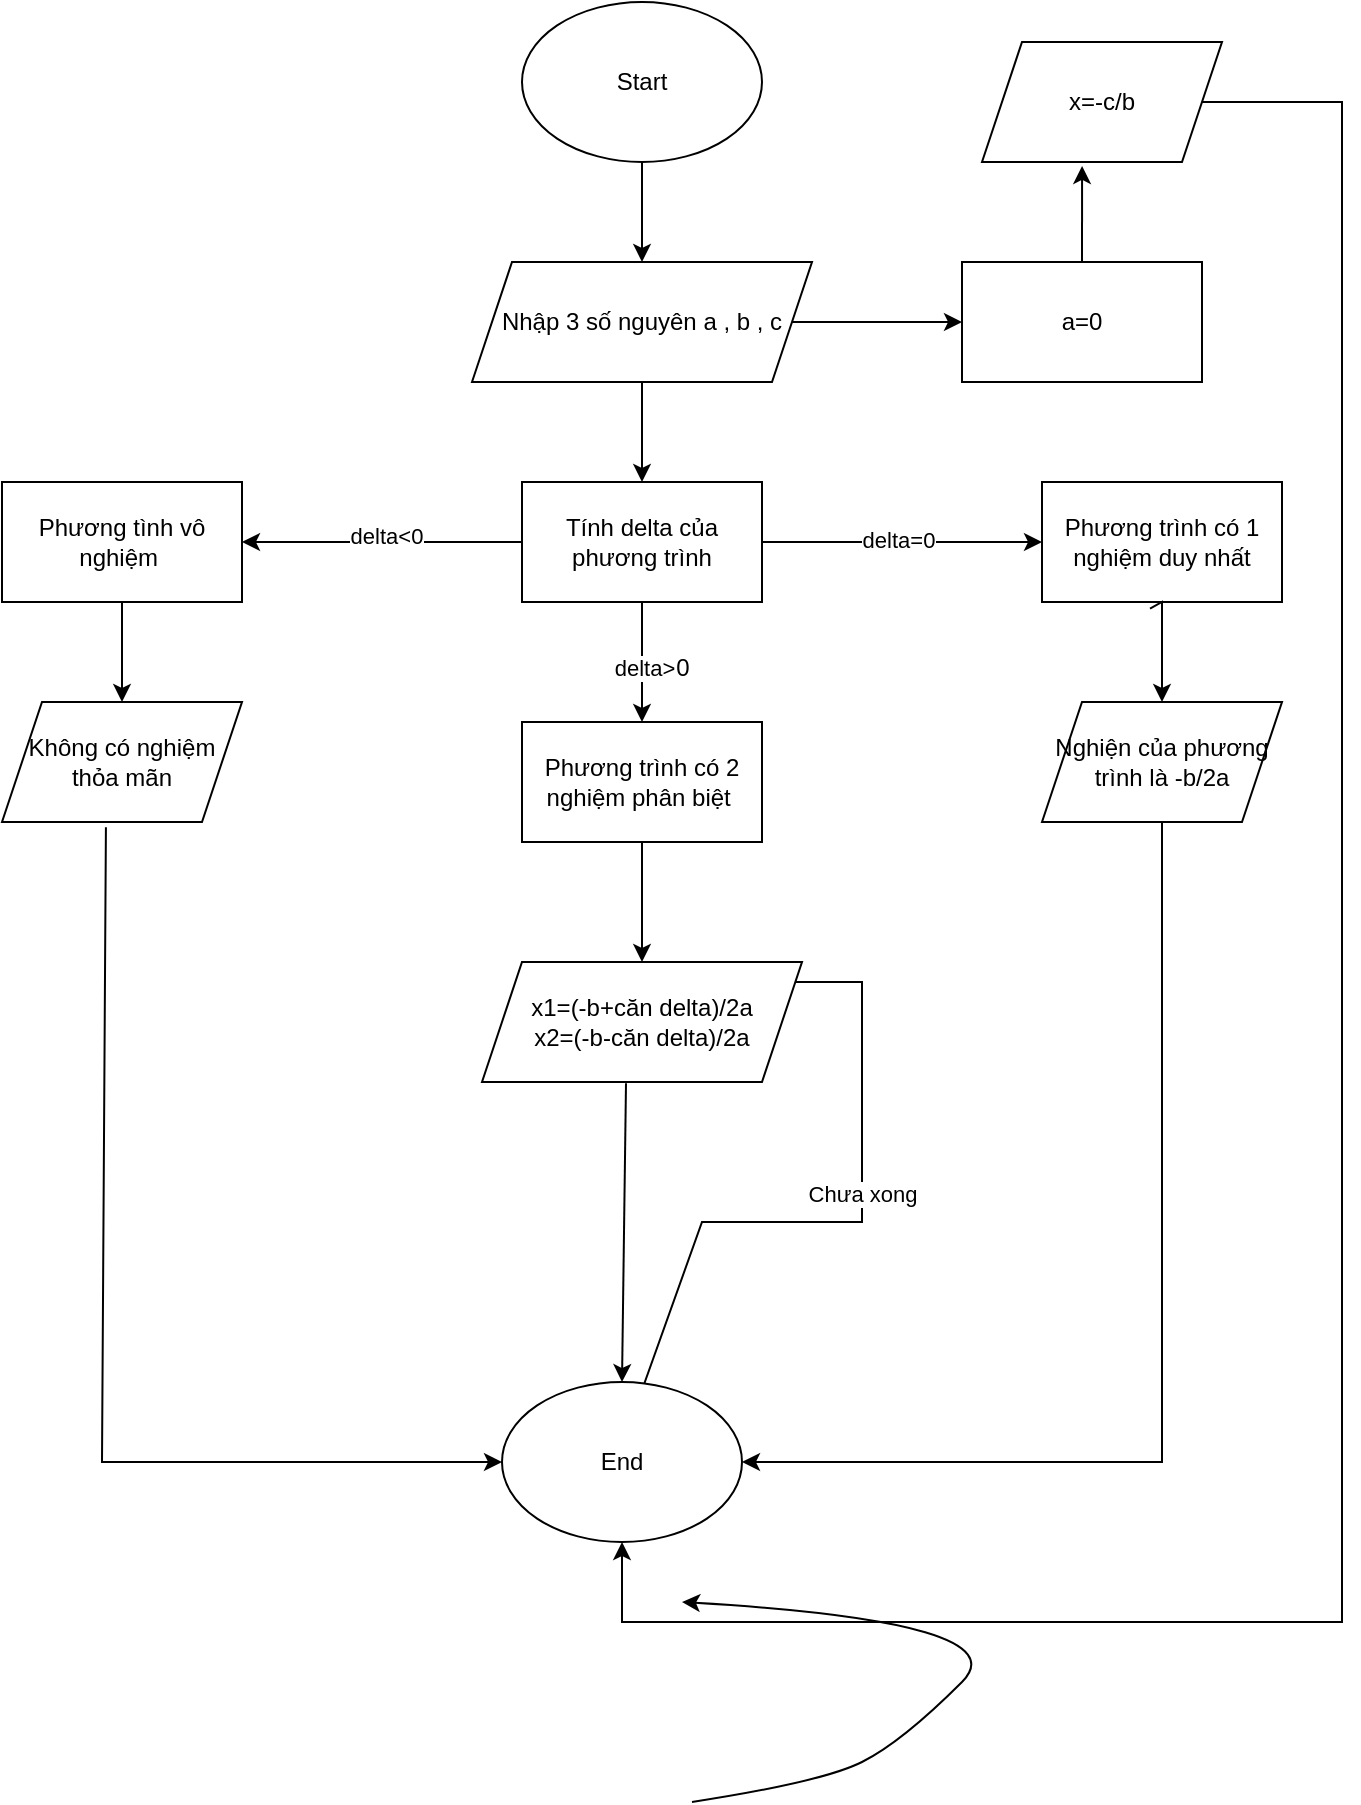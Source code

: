 <mxfile version="28.2.3">
  <diagram name="Trang-1" id="tx0tOLe0ebeHfLNTeAjb">
    <mxGraphModel dx="786" dy="451" grid="1" gridSize="10" guides="1" tooltips="1" connect="1" arrows="1" fold="1" page="1" pageScale="1" pageWidth="827" pageHeight="1169" math="0" shadow="0">
      <root>
        <mxCell id="0" />
        <mxCell id="1" parent="0" />
        <mxCell id="dcd22xgBDRz-Wt_h7stV-18" value="" style="curved=1;endArrow=classic;html=1;rounded=0;entryX=1;entryY=0.5;entryDx=0;entryDy=0;exitX=1;exitY=0.5;exitDx=0;exitDy=0;" edge="1" parent="1" source="dcd22xgBDRz-Wt_h7stV-16">
          <mxGeometry width="50" height="50" relative="1" as="geometry">
            <mxPoint x="475" y="930" as="sourcePoint" />
            <mxPoint x="470" y="830" as="targetPoint" />
            <Array as="points">
              <mxPoint x="540" y="920" />
              <mxPoint x="580" y="900" />
              <mxPoint x="640" y="840" />
            </Array>
          </mxGeometry>
        </mxCell>
        <mxCell id="dcd22xgBDRz-Wt_h7stV-103" value="" style="endArrow=classic;html=1;rounded=0;exitX=1;exitY=0.5;exitDx=0;exitDy=0;entryX=1;entryY=0.5;entryDx=0;entryDy=0;" edge="1" parent="1" source="dcd22xgBDRz-Wt_h7stV-91">
          <mxGeometry width="50" height="50" relative="1" as="geometry">
            <mxPoint x="430" y="780" as="sourcePoint" />
            <mxPoint x="414" y="520" as="targetPoint" />
            <Array as="points">
              <mxPoint x="480" y="640" />
              <mxPoint x="560" y="640" />
              <mxPoint x="560" y="520" />
            </Array>
          </mxGeometry>
        </mxCell>
        <mxCell id="dcd22xgBDRz-Wt_h7stV-104" value="Chưa xong" style="edgeLabel;html=1;align=center;verticalAlign=middle;resizable=0;points=[];" vertex="1" connectable="0" parent="dcd22xgBDRz-Wt_h7stV-103">
          <mxGeometry x="-0.019" relative="1" as="geometry">
            <mxPoint as="offset" />
          </mxGeometry>
        </mxCell>
        <mxCell id="dcd22xgBDRz-Wt_h7stV-164" value="Start" style="ellipse;whiteSpace=wrap;html=1;" vertex="1" parent="1">
          <mxGeometry x="390" y="30" width="120" height="80" as="geometry" />
        </mxCell>
        <mxCell id="dcd22xgBDRz-Wt_h7stV-165" value="End" style="ellipse;whiteSpace=wrap;html=1;" vertex="1" parent="1">
          <mxGeometry x="380" y="720" width="120" height="80" as="geometry" />
        </mxCell>
        <mxCell id="dcd22xgBDRz-Wt_h7stV-166" value="Nhập 3 số nguyên a , b , c" style="shape=parallelogram;perimeter=parallelogramPerimeter;whiteSpace=wrap;html=1;fixedSize=1;" vertex="1" parent="1">
          <mxGeometry x="365" y="160" width="170" height="60" as="geometry" />
        </mxCell>
        <mxCell id="dcd22xgBDRz-Wt_h7stV-167" value="Tính delta của phương trình" style="rounded=0;whiteSpace=wrap;html=1;" vertex="1" parent="1">
          <mxGeometry x="390" y="270" width="120" height="60" as="geometry" />
        </mxCell>
        <mxCell id="dcd22xgBDRz-Wt_h7stV-169" value="Phương tình vô nghiệm&amp;nbsp;" style="rounded=0;whiteSpace=wrap;html=1;" vertex="1" parent="1">
          <mxGeometry x="130" y="270" width="120" height="60" as="geometry" />
        </mxCell>
        <mxCell id="dcd22xgBDRz-Wt_h7stV-170" value="Phương trình có 1 nghiệm duy nhất" style="rounded=0;whiteSpace=wrap;html=1;" vertex="1" parent="1">
          <mxGeometry x="650" y="270" width="120" height="60" as="geometry" />
        </mxCell>
        <mxCell id="dcd22xgBDRz-Wt_h7stV-171" value="Phương trình có 2 nghiệm phân biệt&amp;nbsp;" style="rounded=0;whiteSpace=wrap;html=1;" vertex="1" parent="1">
          <mxGeometry x="390" y="390" width="120" height="60" as="geometry" />
        </mxCell>
        <mxCell id="dcd22xgBDRz-Wt_h7stV-173" value="Không có nghiệm thỏa mãn" style="shape=parallelogram;perimeter=parallelogramPerimeter;whiteSpace=wrap;html=1;fixedSize=1;" vertex="1" parent="1">
          <mxGeometry x="130" y="380" width="120" height="60" as="geometry" />
        </mxCell>
        <mxCell id="dcd22xgBDRz-Wt_h7stV-174" value="Nghiện của phương trình là -b/2a" style="shape=parallelogram;perimeter=parallelogramPerimeter;whiteSpace=wrap;html=1;fixedSize=1;" vertex="1" parent="1">
          <mxGeometry x="650" y="380" width="120" height="60" as="geometry" />
        </mxCell>
        <mxCell id="dcd22xgBDRz-Wt_h7stV-175" value="&lt;span class=&quot;base&quot;&gt;&lt;span class=&quot;mord&quot;&gt;&lt;span class=&quot;mord mathnormal&quot;&gt;x&lt;/span&gt;&lt;span class=&quot;msupsub&quot;&gt;&lt;span class=&quot;vlist-t vlist-t2&quot;&gt;&lt;span class=&quot;vlist-r&quot;&gt;&lt;span class=&quot;vlist&quot;&gt;&lt;span class=&quot;pstrut&quot;&gt;&lt;/span&gt;&lt;span class=&quot;sizing reset-size6 size3 mtight&quot;&gt;&lt;span class=&quot;mord mtight&quot;&gt;1&lt;/span&gt;&lt;/span&gt;&lt;/span&gt;&lt;span class=&quot;vlist-s&quot;&gt;​&lt;/span&gt;&lt;/span&gt;&lt;span class=&quot;vlist-r&quot;&gt;&lt;span class=&quot;vlist&quot;&gt;&lt;/span&gt;&lt;/span&gt;&lt;/span&gt;&lt;/span&gt;&lt;/span&gt;&lt;span class=&quot;mspace&quot;&gt;&lt;/span&gt;&lt;span class=&quot;mrel&quot;&gt;=&lt;/span&gt;&lt;/span&gt;&lt;span class=&quot;base&quot;&gt;&lt;span class=&quot;mord&quot;&gt;&lt;span class=&quot;mfrac&quot;&gt;&lt;span class=&quot;vlist-t vlist-t2&quot;&gt;&lt;span class=&quot;vlist-r&quot;&gt;&lt;span class=&quot;vlist&quot;&gt;&lt;span class=&quot;mord&quot;&gt;&lt;span class=&quot;mord sqrt&quot;&gt;&lt;span class=&quot;vlist-t vlist-t2&quot;&gt;&lt;span class=&quot;vlist-r&quot;&gt;&lt;span class=&quot;vlist-s&quot;&gt;​&lt;/span&gt;&lt;/span&gt;&lt;span class=&quot;vlist-r&quot;&gt;&lt;span class=&quot;vlist&quot;&gt;&lt;/span&gt;&lt;/span&gt;&lt;/span&gt;&lt;/span&gt;&lt;/span&gt;&lt;/span&gt;&lt;span class=&quot;vlist-s&quot;&gt;​(-b+căn delta)/2a&lt;/span&gt;&lt;/span&gt;&lt;/span&gt;&lt;/span&gt;&lt;/span&gt;&lt;/span&gt;&lt;div&gt;&lt;span class=&quot;base&quot;&gt;&lt;span class=&quot;mord&quot;&gt;&lt;span class=&quot;mfrac&quot;&gt;&lt;span class=&quot;vlist-t vlist-t2&quot;&gt;&lt;span class=&quot;vlist-r&quot;&gt;&lt;span class=&quot;vlist&quot;&gt;&lt;span class=&quot;mord&quot;&gt;&lt;span class=&quot;mord sqrt&quot;&gt;&lt;span class=&quot;vlist-t vlist-t2&quot;&gt;&lt;span class=&quot;vlist-r&quot;&gt;&lt;span class=&quot;vlist-s&quot;&gt;x2=(-b-căn delta)/2a​&lt;/span&gt;&lt;/span&gt;&lt;span class=&quot;vlist-r&quot;&gt;&lt;span class=&quot;vlist&quot;&gt;&lt;/span&gt;&lt;/span&gt;&lt;/span&gt;&lt;/span&gt;&lt;/span&gt;&lt;/span&gt;&lt;span class=&quot;vlist-s&quot;&gt;​&lt;/span&gt;&lt;/span&gt;&lt;span class=&quot;vlist-r&quot;&gt;&lt;span class=&quot;vlist&quot;&gt;&lt;/span&gt;&lt;/span&gt;&lt;/span&gt;&lt;/span&gt;&lt;/span&gt;&lt;/span&gt;&lt;/div&gt;" style="shape=parallelogram;perimeter=parallelogramPerimeter;whiteSpace=wrap;html=1;fixedSize=1;" vertex="1" parent="1">
          <mxGeometry x="370" y="510" width="160" height="60" as="geometry" />
        </mxCell>
        <mxCell id="dcd22xgBDRz-Wt_h7stV-176" value="" style="endArrow=classic;html=1;rounded=0;exitX=0.5;exitY=1;exitDx=0;exitDy=0;" edge="1" parent="1" source="dcd22xgBDRz-Wt_h7stV-164" target="dcd22xgBDRz-Wt_h7stV-166">
          <mxGeometry width="50" height="50" relative="1" as="geometry">
            <mxPoint x="570" y="120" as="sourcePoint" />
            <mxPoint x="620" y="70" as="targetPoint" />
          </mxGeometry>
        </mxCell>
        <mxCell id="dcd22xgBDRz-Wt_h7stV-177" value="" style="endArrow=classic;html=1;rounded=0;exitX=0.5;exitY=1;exitDx=0;exitDy=0;" edge="1" parent="1" source="dcd22xgBDRz-Wt_h7stV-166" target="dcd22xgBDRz-Wt_h7stV-167">
          <mxGeometry width="50" height="50" relative="1" as="geometry">
            <mxPoint x="640" y="220" as="sourcePoint" />
            <mxPoint x="690" y="170" as="targetPoint" />
          </mxGeometry>
        </mxCell>
        <mxCell id="dcd22xgBDRz-Wt_h7stV-178" value="" style="endArrow=classic;html=1;rounded=0;entryX=0;entryY=0.5;entryDx=0;entryDy=0;" edge="1" parent="1" target="dcd22xgBDRz-Wt_h7stV-170">
          <mxGeometry width="50" height="50" relative="1" as="geometry">
            <mxPoint x="510" y="300" as="sourcePoint" />
            <mxPoint x="560" y="250" as="targetPoint" />
          </mxGeometry>
        </mxCell>
        <mxCell id="dcd22xgBDRz-Wt_h7stV-180" value="delta=0" style="edgeLabel;html=1;align=center;verticalAlign=middle;resizable=0;points=[];" vertex="1" connectable="0" parent="dcd22xgBDRz-Wt_h7stV-178">
          <mxGeometry x="-0.038" y="1" relative="1" as="geometry">
            <mxPoint as="offset" />
          </mxGeometry>
        </mxCell>
        <mxCell id="dcd22xgBDRz-Wt_h7stV-179" value="" style="endArrow=classic;html=1;rounded=0;exitX=0;exitY=0.5;exitDx=0;exitDy=0;entryX=1;entryY=0.5;entryDx=0;entryDy=0;" edge="1" parent="1" source="dcd22xgBDRz-Wt_h7stV-167" target="dcd22xgBDRz-Wt_h7stV-169">
          <mxGeometry width="50" height="50" relative="1" as="geometry">
            <mxPoint x="220" y="230" as="sourcePoint" />
            <mxPoint x="270" y="180" as="targetPoint" />
          </mxGeometry>
        </mxCell>
        <mxCell id="dcd22xgBDRz-Wt_h7stV-181" value="delta&amp;lt;0" style="edgeLabel;html=1;align=center;verticalAlign=middle;resizable=0;points=[];" vertex="1" connectable="0" parent="dcd22xgBDRz-Wt_h7stV-179">
          <mxGeometry x="-0.019" y="-3" relative="1" as="geometry">
            <mxPoint as="offset" />
          </mxGeometry>
        </mxCell>
        <mxCell id="dcd22xgBDRz-Wt_h7stV-182" value="" style="endArrow=classic;html=1;rounded=0;exitX=0.5;exitY=1;exitDx=0;exitDy=0;entryX=0.5;entryY=0;entryDx=0;entryDy=0;" edge="1" parent="1" source="dcd22xgBDRz-Wt_h7stV-167" target="dcd22xgBDRz-Wt_h7stV-171">
          <mxGeometry width="50" height="50" relative="1" as="geometry">
            <mxPoint x="470" y="380" as="sourcePoint" />
            <mxPoint x="520" y="330" as="targetPoint" />
          </mxGeometry>
        </mxCell>
        <mxCell id="dcd22xgBDRz-Wt_h7stV-183" value="delta&amp;gt;" style="edgeLabel;html=1;align=center;verticalAlign=middle;resizable=0;points=[];" vertex="1" connectable="0" parent="dcd22xgBDRz-Wt_h7stV-182">
          <mxGeometry x="0.1" y="1" relative="1" as="geometry">
            <mxPoint as="offset" />
          </mxGeometry>
        </mxCell>
        <mxCell id="dcd22xgBDRz-Wt_h7stV-184" value="" style="endArrow=classic;html=1;rounded=0;exitX=0.5;exitY=1;exitDx=0;exitDy=0;" edge="1" parent="1" source="dcd22xgBDRz-Wt_h7stV-169" target="dcd22xgBDRz-Wt_h7stV-173">
          <mxGeometry width="50" height="50" relative="1" as="geometry">
            <mxPoint x="240" y="380" as="sourcePoint" />
            <mxPoint x="290" y="330" as="targetPoint" />
          </mxGeometry>
        </mxCell>
        <mxCell id="dcd22xgBDRz-Wt_h7stV-185" value="" style="endArrow=classic;html=1;rounded=0;exitX=0.45;exitY=1.056;exitDx=0;exitDy=0;exitPerimeter=0;entryX=0.5;entryY=0;entryDx=0;entryDy=0;" edge="1" parent="1" source="dcd22xgBDRz-Wt_h7stV-170" target="dcd22xgBDRz-Wt_h7stV-174">
          <mxGeometry width="50" height="50" relative="1" as="geometry">
            <mxPoint x="590" y="400" as="sourcePoint" />
            <mxPoint x="640" y="350" as="targetPoint" />
            <Array as="points">
              <mxPoint x="710" y="330" />
            </Array>
          </mxGeometry>
        </mxCell>
        <mxCell id="dcd22xgBDRz-Wt_h7stV-186" value="" style="endArrow=classic;html=1;rounded=0;exitX=0.5;exitY=1;exitDx=0;exitDy=0;" edge="1" parent="1" source="dcd22xgBDRz-Wt_h7stV-171" target="dcd22xgBDRz-Wt_h7stV-175">
          <mxGeometry width="50" height="50" relative="1" as="geometry">
            <mxPoint x="560" y="490" as="sourcePoint" />
            <mxPoint x="610" y="440" as="targetPoint" />
          </mxGeometry>
        </mxCell>
        <mxCell id="dcd22xgBDRz-Wt_h7stV-187" value="0" style="text;html=1;align=center;verticalAlign=middle;resizable=0;points=[];autosize=1;strokeColor=none;fillColor=none;" vertex="1" parent="1">
          <mxGeometry x="455" y="348" width="30" height="30" as="geometry" />
        </mxCell>
        <mxCell id="dcd22xgBDRz-Wt_h7stV-188" value="" style="endArrow=classic;html=1;rounded=0;exitX=0.45;exitY=1.011;exitDx=0;exitDy=0;exitPerimeter=0;entryX=0.5;entryY=0;entryDx=0;entryDy=0;" edge="1" parent="1" source="dcd22xgBDRz-Wt_h7stV-175" target="dcd22xgBDRz-Wt_h7stV-165">
          <mxGeometry width="50" height="50" relative="1" as="geometry">
            <mxPoint x="550" y="650" as="sourcePoint" />
            <mxPoint x="600" y="600" as="targetPoint" />
          </mxGeometry>
        </mxCell>
        <mxCell id="dcd22xgBDRz-Wt_h7stV-189" value="" style="endArrow=classic;html=1;rounded=0;exitX=0.433;exitY=1.044;exitDx=0;exitDy=0;exitPerimeter=0;entryX=0;entryY=0.5;entryDx=0;entryDy=0;" edge="1" parent="1" source="dcd22xgBDRz-Wt_h7stV-173" target="dcd22xgBDRz-Wt_h7stV-165">
          <mxGeometry width="50" height="50" relative="1" as="geometry">
            <mxPoint x="190" y="640" as="sourcePoint" />
            <mxPoint x="240" y="590" as="targetPoint" />
            <Array as="points">
              <mxPoint x="180" y="760" />
            </Array>
          </mxGeometry>
        </mxCell>
        <mxCell id="dcd22xgBDRz-Wt_h7stV-190" value="" style="endArrow=classic;html=1;rounded=0;exitX=0.5;exitY=1;exitDx=0;exitDy=0;entryX=1;entryY=0.5;entryDx=0;entryDy=0;" edge="1" parent="1" source="dcd22xgBDRz-Wt_h7stV-174" target="dcd22xgBDRz-Wt_h7stV-165">
          <mxGeometry width="50" height="50" relative="1" as="geometry">
            <mxPoint x="730" y="630" as="sourcePoint" />
            <mxPoint x="780" y="580" as="targetPoint" />
            <Array as="points">
              <mxPoint x="710" y="760" />
            </Array>
          </mxGeometry>
        </mxCell>
        <mxCell id="dcd22xgBDRz-Wt_h7stV-191" value="a=0" style="rounded=0;whiteSpace=wrap;html=1;" vertex="1" parent="1">
          <mxGeometry x="610" y="160" width="120" height="60" as="geometry" />
        </mxCell>
        <mxCell id="dcd22xgBDRz-Wt_h7stV-192" value="" style="endArrow=classic;html=1;rounded=0;exitX=1;exitY=0.5;exitDx=0;exitDy=0;entryX=0;entryY=0.5;entryDx=0;entryDy=0;" edge="1" parent="1" source="dcd22xgBDRz-Wt_h7stV-166" target="dcd22xgBDRz-Wt_h7stV-191">
          <mxGeometry width="50" height="50" relative="1" as="geometry">
            <mxPoint x="550" y="190" as="sourcePoint" />
            <mxPoint x="590" y="140" as="targetPoint" />
          </mxGeometry>
        </mxCell>
        <mxCell id="dcd22xgBDRz-Wt_h7stV-193" value="x=-c/b" style="shape=parallelogram;perimeter=parallelogramPerimeter;whiteSpace=wrap;html=1;fixedSize=1;" vertex="1" parent="1">
          <mxGeometry x="620" y="50" width="120" height="60" as="geometry" />
        </mxCell>
        <mxCell id="dcd22xgBDRz-Wt_h7stV-194" value="" style="endArrow=classic;html=1;rounded=0;exitX=0.5;exitY=0;exitDx=0;exitDy=0;entryX=0.417;entryY=1.033;entryDx=0;entryDy=0;entryPerimeter=0;" edge="1" parent="1" source="dcd22xgBDRz-Wt_h7stV-191" target="dcd22xgBDRz-Wt_h7stV-193">
          <mxGeometry width="50" height="50" relative="1" as="geometry">
            <mxPoint x="530" y="110" as="sourcePoint" />
            <mxPoint x="580" y="60" as="targetPoint" />
          </mxGeometry>
        </mxCell>
        <mxCell id="dcd22xgBDRz-Wt_h7stV-195" value="" style="endArrow=classic;html=1;rounded=0;entryX=0.5;entryY=1;entryDx=0;entryDy=0;" edge="1" parent="1" target="dcd22xgBDRz-Wt_h7stV-165">
          <mxGeometry width="50" height="50" relative="1" as="geometry">
            <mxPoint x="730" y="80" as="sourcePoint" />
            <mxPoint x="780" y="30" as="targetPoint" />
            <Array as="points">
              <mxPoint x="800" y="80" />
              <mxPoint x="800" y="840" />
              <mxPoint x="600" y="840" />
              <mxPoint x="440" y="840" />
            </Array>
          </mxGeometry>
        </mxCell>
      </root>
    </mxGraphModel>
  </diagram>
</mxfile>
